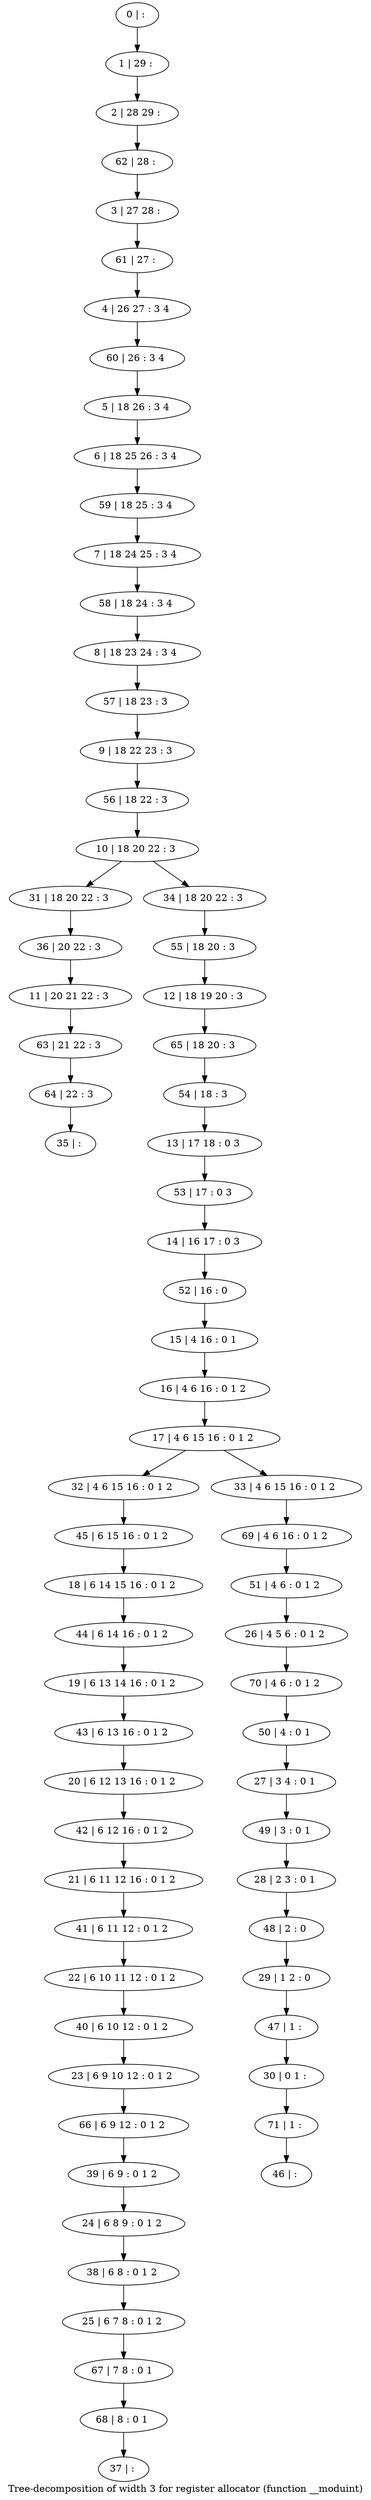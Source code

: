 digraph G {
graph [label="Tree-decomposition of width 3 for register allocator (function __moduint)"]
0[label="0 | : "];
1[label="1 | 29 : "];
2[label="2 | 28 29 : "];
3[label="3 | 27 28 : "];
4[label="4 | 26 27 : 3 4 "];
5[label="5 | 18 26 : 3 4 "];
6[label="6 | 18 25 26 : 3 4 "];
7[label="7 | 18 24 25 : 3 4 "];
8[label="8 | 18 23 24 : 3 4 "];
9[label="9 | 18 22 23 : 3 "];
10[label="10 | 18 20 22 : 3 "];
11[label="11 | 20 21 22 : 3 "];
12[label="12 | 18 19 20 : 3 "];
13[label="13 | 17 18 : 0 3 "];
14[label="14 | 16 17 : 0 3 "];
15[label="15 | 4 16 : 0 1 "];
16[label="16 | 4 6 16 : 0 1 2 "];
17[label="17 | 4 6 15 16 : 0 1 2 "];
18[label="18 | 6 14 15 16 : 0 1 2 "];
19[label="19 | 6 13 14 16 : 0 1 2 "];
20[label="20 | 6 12 13 16 : 0 1 2 "];
21[label="21 | 6 11 12 16 : 0 1 2 "];
22[label="22 | 6 10 11 12 : 0 1 2 "];
23[label="23 | 6 9 10 12 : 0 1 2 "];
24[label="24 | 6 8 9 : 0 1 2 "];
25[label="25 | 6 7 8 : 0 1 2 "];
26[label="26 | 4 5 6 : 0 1 2 "];
27[label="27 | 3 4 : 0 1 "];
28[label="28 | 2 3 : 0 1 "];
29[label="29 | 1 2 : 0 "];
30[label="30 | 0 1 : "];
31[label="31 | 18 20 22 : 3 "];
32[label="32 | 4 6 15 16 : 0 1 2 "];
33[label="33 | 4 6 15 16 : 0 1 2 "];
34[label="34 | 18 20 22 : 3 "];
35[label="35 | : "];
36[label="36 | 20 22 : 3 "];
37[label="37 | : "];
38[label="38 | 6 8 : 0 1 2 "];
39[label="39 | 6 9 : 0 1 2 "];
40[label="40 | 6 10 12 : 0 1 2 "];
41[label="41 | 6 11 12 : 0 1 2 "];
42[label="42 | 6 12 16 : 0 1 2 "];
43[label="43 | 6 13 16 : 0 1 2 "];
44[label="44 | 6 14 16 : 0 1 2 "];
45[label="45 | 6 15 16 : 0 1 2 "];
46[label="46 | : "];
47[label="47 | 1 : "];
48[label="48 | 2 : 0 "];
49[label="49 | 3 : 0 1 "];
50[label="50 | 4 : 0 1 "];
51[label="51 | 4 6 : 0 1 2 "];
52[label="52 | 16 : 0 "];
53[label="53 | 17 : 0 3 "];
54[label="54 | 18 : 3 "];
55[label="55 | 18 20 : 3 "];
56[label="56 | 18 22 : 3 "];
57[label="57 | 18 23 : 3 "];
58[label="58 | 18 24 : 3 4 "];
59[label="59 | 18 25 : 3 4 "];
60[label="60 | 26 : 3 4 "];
61[label="61 | 27 : "];
62[label="62 | 28 : "];
63[label="63 | 21 22 : 3 "];
64[label="64 | 22 : 3 "];
65[label="65 | 18 20 : 3 "];
66[label="66 | 6 9 12 : 0 1 2 "];
67[label="67 | 7 8 : 0 1 "];
68[label="68 | 8 : 0 1 "];
69[label="69 | 4 6 16 : 0 1 2 "];
70[label="70 | 4 6 : 0 1 2 "];
71[label="71 | 1 : "];
0->1 ;
1->2 ;
5->6 ;
15->16 ;
16->17 ;
10->31 ;
17->32 ;
17->33 ;
10->34 ;
36->11 ;
31->36 ;
38->25 ;
24->38 ;
39->24 ;
40->23 ;
22->40 ;
41->22 ;
21->41 ;
42->21 ;
20->42 ;
43->20 ;
19->43 ;
44->19 ;
18->44 ;
45->18 ;
32->45 ;
47->30 ;
29->47 ;
48->29 ;
28->48 ;
49->28 ;
27->49 ;
50->27 ;
51->26 ;
52->15 ;
14->52 ;
53->14 ;
13->53 ;
54->13 ;
55->12 ;
34->55 ;
56->10 ;
9->56 ;
57->9 ;
8->57 ;
58->8 ;
7->58 ;
59->7 ;
6->59 ;
60->5 ;
4->60 ;
61->4 ;
3->61 ;
62->3 ;
2->62 ;
11->63 ;
64->35 ;
63->64 ;
65->54 ;
12->65 ;
66->39 ;
23->66 ;
25->67 ;
68->37 ;
67->68 ;
69->51 ;
33->69 ;
70->50 ;
26->70 ;
71->46 ;
30->71 ;
}
